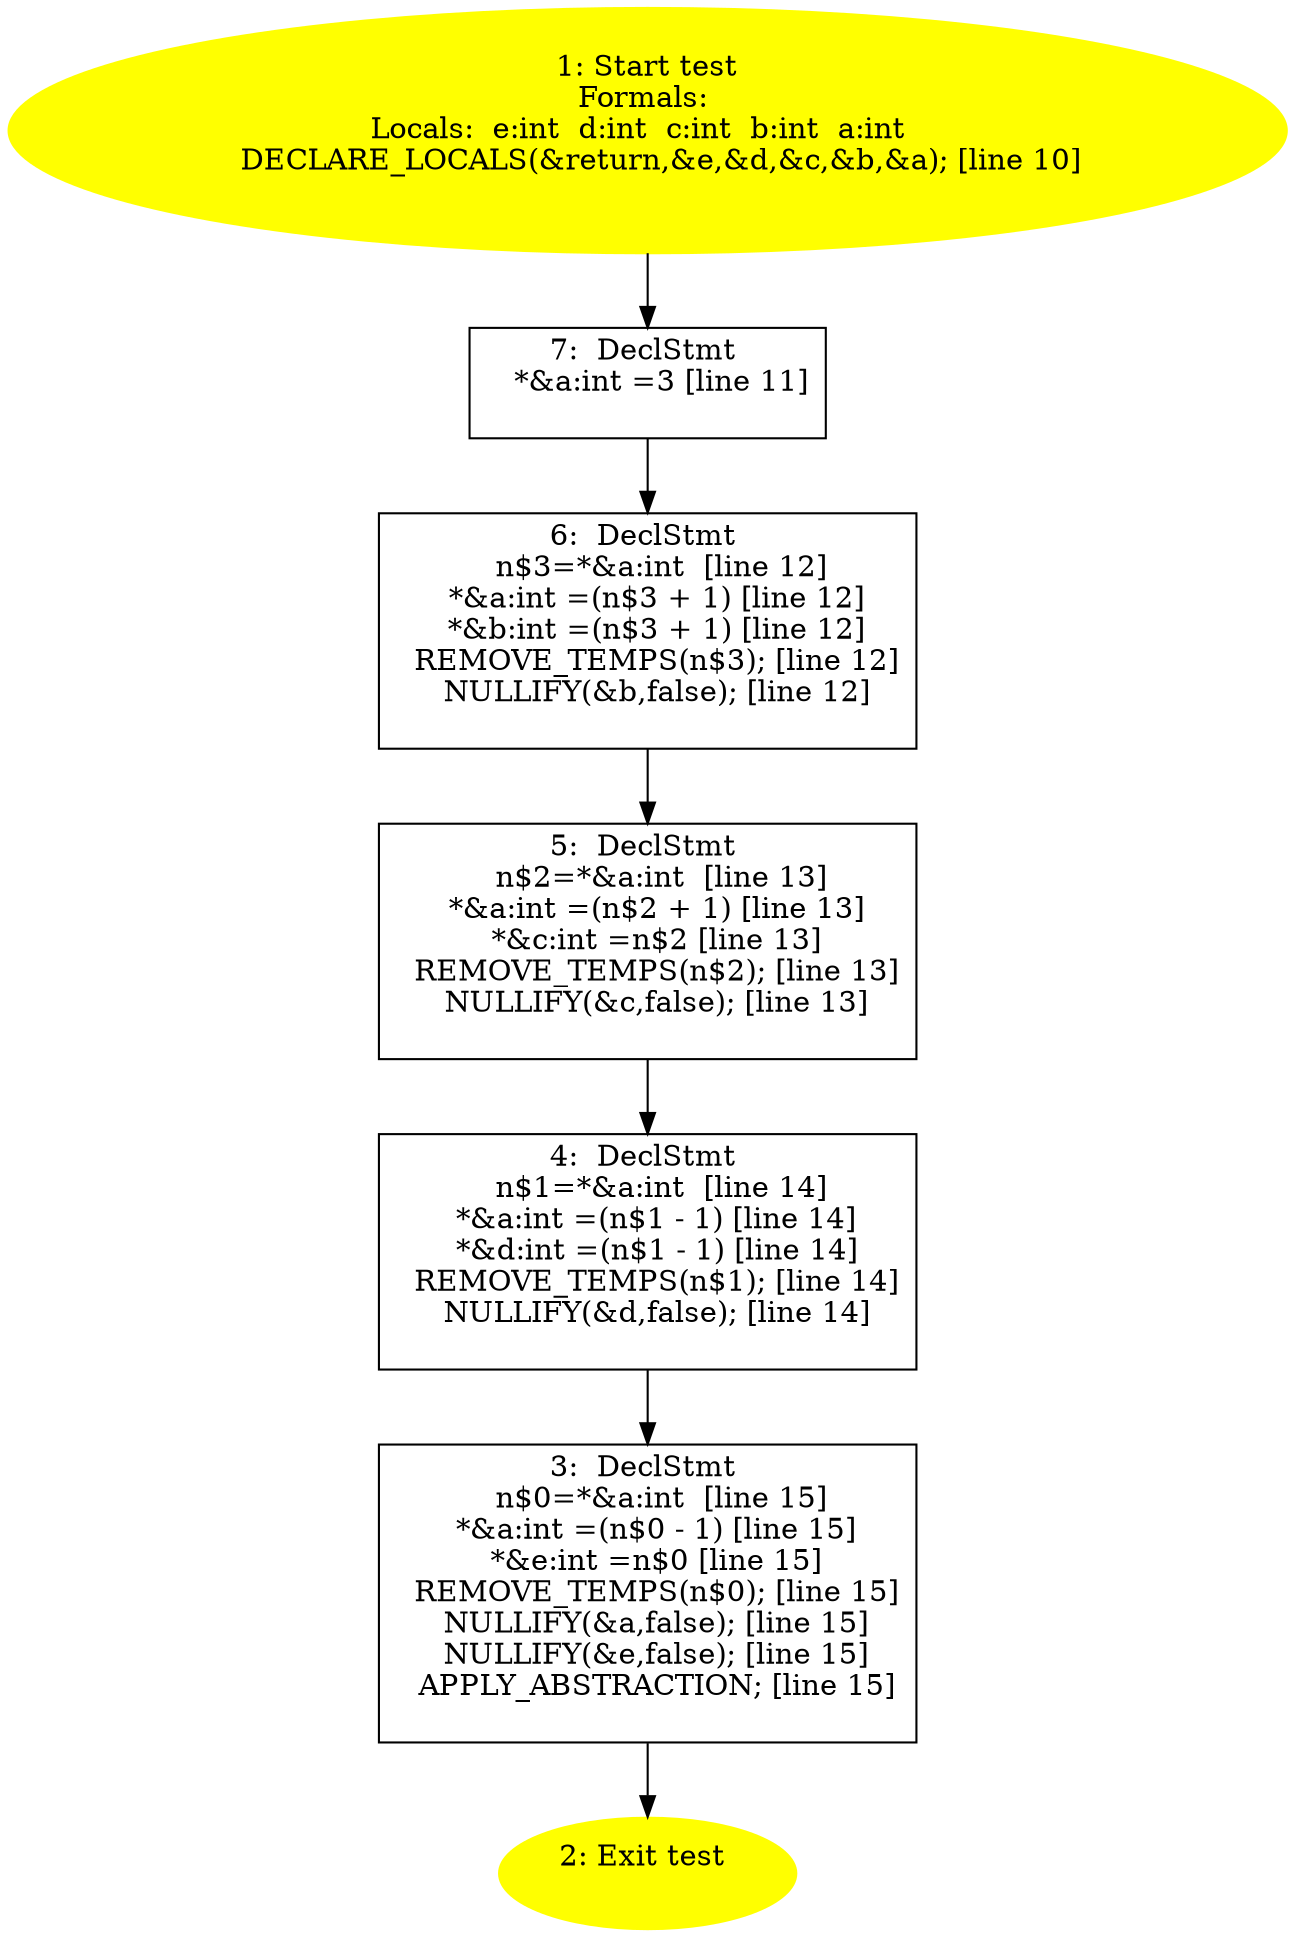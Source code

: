 digraph iCFG {
7 [label="7:  DeclStmt \n   *&a:int =3 [line 11]\n " shape="box"]
	

	 7 -> 6 ;
6 [label="6:  DeclStmt \n   n$3=*&a:int  [line 12]\n  *&a:int =(n$3 + 1) [line 12]\n  *&b:int =(n$3 + 1) [line 12]\n  REMOVE_TEMPS(n$3); [line 12]\n  NULLIFY(&b,false); [line 12]\n " shape="box"]
	

	 6 -> 5 ;
5 [label="5:  DeclStmt \n   n$2=*&a:int  [line 13]\n  *&a:int =(n$2 + 1) [line 13]\n  *&c:int =n$2 [line 13]\n  REMOVE_TEMPS(n$2); [line 13]\n  NULLIFY(&c,false); [line 13]\n " shape="box"]
	

	 5 -> 4 ;
4 [label="4:  DeclStmt \n   n$1=*&a:int  [line 14]\n  *&a:int =(n$1 - 1) [line 14]\n  *&d:int =(n$1 - 1) [line 14]\n  REMOVE_TEMPS(n$1); [line 14]\n  NULLIFY(&d,false); [line 14]\n " shape="box"]
	

	 4 -> 3 ;
3 [label="3:  DeclStmt \n   n$0=*&a:int  [line 15]\n  *&a:int =(n$0 - 1) [line 15]\n  *&e:int =n$0 [line 15]\n  REMOVE_TEMPS(n$0); [line 15]\n  NULLIFY(&a,false); [line 15]\n  NULLIFY(&e,false); [line 15]\n  APPLY_ABSTRACTION; [line 15]\n " shape="box"]
	

	 3 -> 2 ;
2 [label="2: Exit test \n  " color=yellow style=filled]
	

1 [label="1: Start test\nFormals: \nLocals:  e:int  d:int  c:int  b:int  a:int  \n   DECLARE_LOCALS(&return,&e,&d,&c,&b,&a); [line 10]\n " color=yellow style=filled]
	

	 1 -> 7 ;
}
